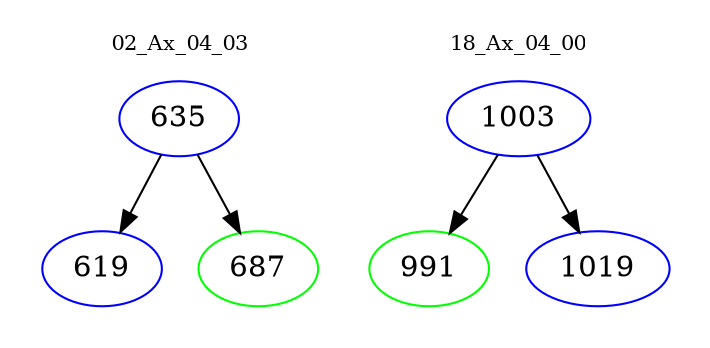 digraph{
subgraph cluster_0 {
color = white
label = "02_Ax_04_03";
fontsize=10;
T0_635 [label="635", color="blue"]
T0_635 -> T0_619 [color="black"]
T0_619 [label="619", color="blue"]
T0_635 -> T0_687 [color="black"]
T0_687 [label="687", color="green"]
}
subgraph cluster_1 {
color = white
label = "18_Ax_04_00";
fontsize=10;
T1_1003 [label="1003", color="blue"]
T1_1003 -> T1_991 [color="black"]
T1_991 [label="991", color="green"]
T1_1003 -> T1_1019 [color="black"]
T1_1019 [label="1019", color="blue"]
}
}
